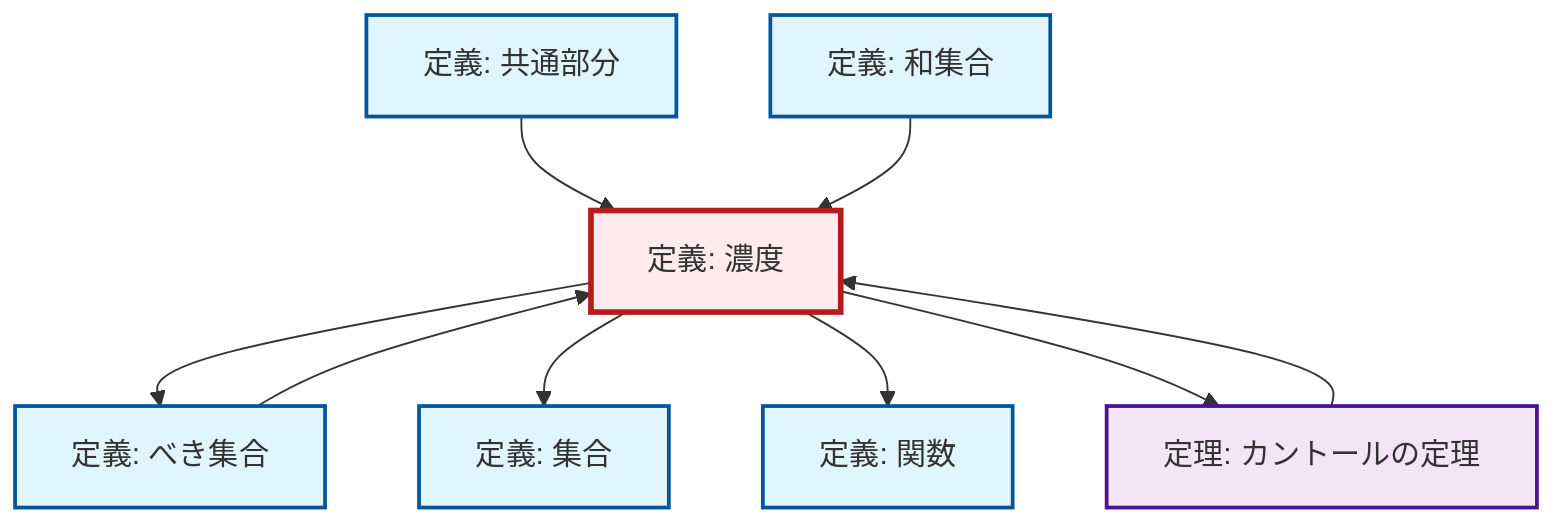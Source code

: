graph TD
    classDef definition fill:#e1f5fe,stroke:#01579b,stroke-width:2px
    classDef theorem fill:#f3e5f5,stroke:#4a148c,stroke-width:2px
    classDef axiom fill:#fff3e0,stroke:#e65100,stroke-width:2px
    classDef example fill:#e8f5e9,stroke:#1b5e20,stroke-width:2px
    classDef current fill:#ffebee,stroke:#b71c1c,stroke-width:3px
    def-union["定義: 和集合"]:::definition
    thm-cantor["定理: カントールの定理"]:::theorem
    def-function["定義: 関数"]:::definition
    def-set["定義: 集合"]:::definition
    def-cardinality["定義: 濃度"]:::definition
    def-power-set["定義: べき集合"]:::definition
    def-intersection["定義: 共通部分"]:::definition
    def-cardinality --> def-power-set
    def-intersection --> def-cardinality
    def-cardinality --> def-set
    def-union --> def-cardinality
    def-power-set --> def-cardinality
    def-cardinality --> def-function
    def-cardinality --> thm-cantor
    thm-cantor --> def-cardinality
    class def-cardinality current